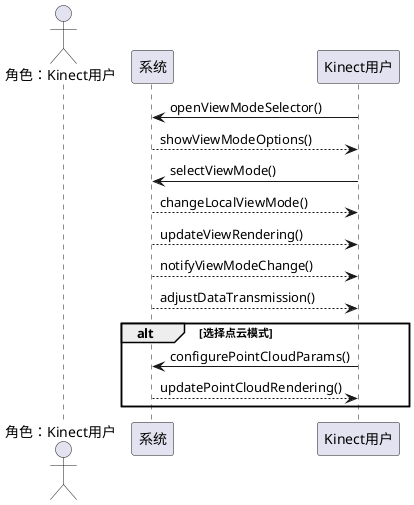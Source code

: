 @startuml Kinect用户切换视图模式
actor "角色：Kinect用户"
participant 系统

Kinect用户 -> 系统: openViewModeSelector()
系统 --> Kinect用户: showViewModeOptions()
Kinect用户 -> 系统: selectViewMode()
系统 --> Kinect用户: changeLocalViewMode()
系统 --> Kinect用户: updateViewRendering()
系统 --> Kinect用户: notifyViewModeChange()
系统 --> Kinect用户: adjustDataTransmission()
alt 选择点云模式
    Kinect用户 -> 系统: configurePointCloudParams()
    系统 --> Kinect用户: updatePointCloudRendering()
end
@enduml
